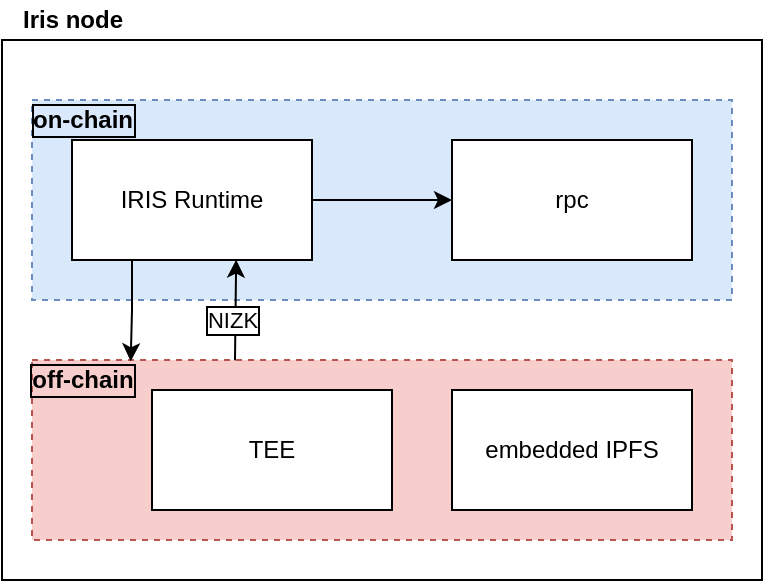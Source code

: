 <mxfile version="17.4.6" type="device"><diagram id="cxGaK3na_yxJPXznAD8b" name="Page-1"><mxGraphModel dx="813" dy="485" grid="1" gridSize="10" guides="1" tooltips="1" connect="1" arrows="1" fold="1" page="1" pageScale="1" pageWidth="850" pageHeight="1100" math="0" shadow="0"><root><mxCell id="0"/><mxCell id="1" parent="0"/><mxCell id="B3IanFPxTJJPLGpD9O74-32" value="" style="rounded=0;whiteSpace=wrap;html=1;" vertex="1" parent="1"><mxGeometry x="175" y="290" width="380" height="270" as="geometry"/></mxCell><mxCell id="B3IanFPxTJJPLGpD9O74-15" value="" style="rounded=0;whiteSpace=wrap;html=1;dashed=1;fillColor=#dae8fc;strokeColor=#6c8ebf;" vertex="1" parent="1"><mxGeometry x="190" y="320" width="350" height="100" as="geometry"/></mxCell><mxCell id="B3IanFPxTJJPLGpD9O74-14" value="" style="rounded=0;whiteSpace=wrap;html=1;dashed=1;fillColor=#f8cecc;strokeColor=#b85450;" vertex="1" parent="1"><mxGeometry x="190" y="450" width="350" height="90" as="geometry"/></mxCell><mxCell id="B3IanFPxTJJPLGpD9O74-1" value="embedded IPFS" style="rounded=0;whiteSpace=wrap;html=1;" vertex="1" parent="1"><mxGeometry x="400" y="465" width="120" height="60" as="geometry"/></mxCell><mxCell id="B3IanFPxTJJPLGpD9O74-4" value="rpc" style="rounded=0;whiteSpace=wrap;html=1;" vertex="1" parent="1"><mxGeometry x="400" y="340" width="120" height="60" as="geometry"/></mxCell><mxCell id="B3IanFPxTJJPLGpD9O74-16" value="TEE" style="rounded=0;whiteSpace=wrap;html=1;" vertex="1" parent="1"><mxGeometry x="250" y="465" width="120" height="60" as="geometry"/></mxCell><mxCell id="B3IanFPxTJJPLGpD9O74-20" style="edgeStyle=orthogonalEdgeStyle;rounded=0;orthogonalLoop=1;jettySize=auto;html=1;" edge="1" parent="1" source="B3IanFPxTJJPLGpD9O74-18" target="B3IanFPxTJJPLGpD9O74-4"><mxGeometry relative="1" as="geometry"/></mxCell><mxCell id="B3IanFPxTJJPLGpD9O74-22" style="edgeStyle=orthogonalEdgeStyle;rounded=0;orthogonalLoop=1;jettySize=auto;html=1;entryX=0.141;entryY=0.007;entryDx=0;entryDy=0;entryPerimeter=0;" edge="1" parent="1" source="B3IanFPxTJJPLGpD9O74-18" target="B3IanFPxTJJPLGpD9O74-14"><mxGeometry relative="1" as="geometry"><mxPoint x="250" y="530" as="targetPoint"/><Array as="points"><mxPoint x="240" y="425"/><mxPoint x="239" y="425"/></Array></mxGeometry></mxCell><mxCell id="B3IanFPxTJJPLGpD9O74-18" value="IRIS Runtime" style="rounded=0;whiteSpace=wrap;html=1;" vertex="1" parent="1"><mxGeometry x="210" y="340" width="120" height="60" as="geometry"/></mxCell><mxCell id="B3IanFPxTJJPLGpD9O74-28" style="edgeStyle=orthogonalEdgeStyle;rounded=0;orthogonalLoop=1;jettySize=auto;html=1;entryX=0.684;entryY=0.997;entryDx=0;entryDy=0;entryPerimeter=0;exitX=0.29;exitY=0.001;exitDx=0;exitDy=0;exitPerimeter=0;" edge="1" parent="1" source="B3IanFPxTJJPLGpD9O74-14" target="B3IanFPxTJJPLGpD9O74-18"><mxGeometry relative="1" as="geometry"><mxPoint x="292" y="530" as="sourcePoint"/><mxPoint x="260" y="520" as="targetPoint"/><Array as="points"><mxPoint x="292" y="450"/></Array></mxGeometry></mxCell><mxCell id="B3IanFPxTJJPLGpD9O74-29" value="NIZK" style="edgeLabel;html=1;align=center;verticalAlign=middle;resizable=0;points=[];labelBorderColor=default;" vertex="1" connectable="0" parent="B3IanFPxTJJPLGpD9O74-28"><mxGeometry x="-0.319" y="1" relative="1" as="geometry"><mxPoint x="-1" y="-3" as="offset"/></mxGeometry></mxCell><mxCell id="B3IanFPxTJJPLGpD9O74-30" value="&lt;b&gt;on-chain&lt;/b&gt;" style="text;html=1;align=center;verticalAlign=middle;resizable=0;points=[];autosize=1;strokeColor=none;fillColor=none;labelBorderColor=default;" vertex="1" parent="1"><mxGeometry x="180" y="320" width="70" height="20" as="geometry"/></mxCell><mxCell id="B3IanFPxTJJPLGpD9O74-31" value="&lt;b&gt;off-chain&lt;/b&gt;" style="text;html=1;align=center;verticalAlign=middle;resizable=0;points=[];autosize=1;strokeColor=none;fillColor=none;labelBorderColor=default;" vertex="1" parent="1"><mxGeometry x="180" y="450" width="70" height="20" as="geometry"/></mxCell><mxCell id="B3IanFPxTJJPLGpD9O74-33" value="Iris node" style="text;html=1;align=center;verticalAlign=middle;resizable=0;points=[];autosize=1;strokeColor=none;fillColor=none;fontStyle=1" vertex="1" parent="1"><mxGeometry x="175" y="270" width="70" height="20" as="geometry"/></mxCell></root></mxGraphModel></diagram></mxfile>